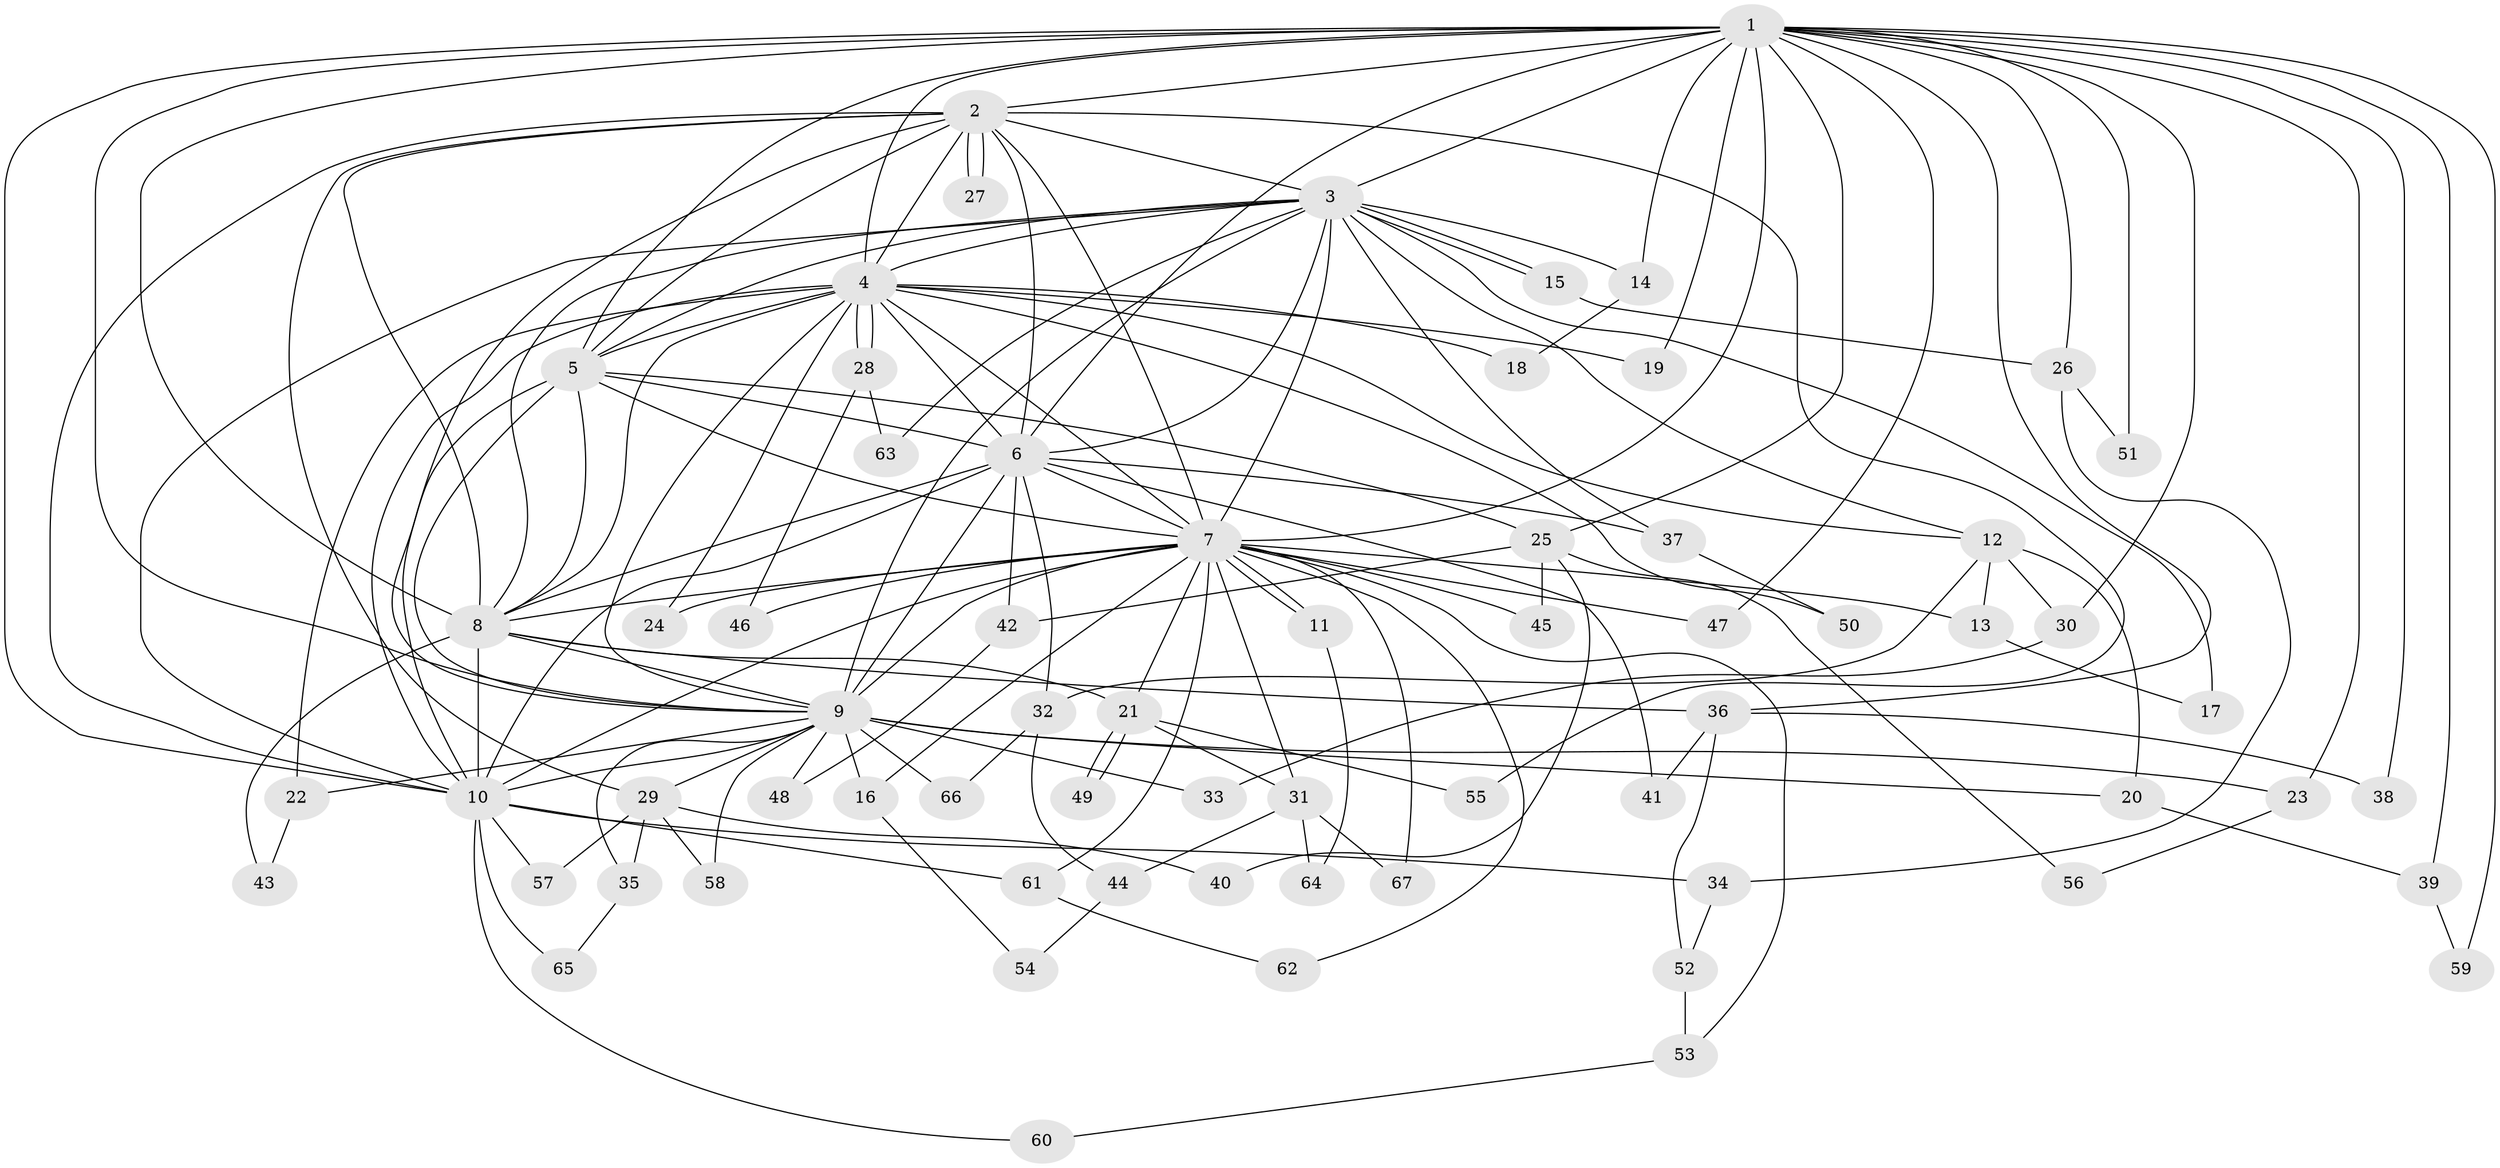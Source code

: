 // coarse degree distribution, {19: 0.021739130434782608, 10: 0.021739130434782608, 24: 0.021739130434782608, 14: 0.021739130434782608, 12: 0.043478260869565216, 17: 0.021739130434782608, 2: 0.41304347826086957, 6: 0.06521739130434782, 3: 0.2391304347826087, 4: 0.10869565217391304, 1: 0.021739130434782608}
// Generated by graph-tools (version 1.1) at 2025/23/03/03/25 07:23:46]
// undirected, 67 vertices, 159 edges
graph export_dot {
graph [start="1"]
  node [color=gray90,style=filled];
  1;
  2;
  3;
  4;
  5;
  6;
  7;
  8;
  9;
  10;
  11;
  12;
  13;
  14;
  15;
  16;
  17;
  18;
  19;
  20;
  21;
  22;
  23;
  24;
  25;
  26;
  27;
  28;
  29;
  30;
  31;
  32;
  33;
  34;
  35;
  36;
  37;
  38;
  39;
  40;
  41;
  42;
  43;
  44;
  45;
  46;
  47;
  48;
  49;
  50;
  51;
  52;
  53;
  54;
  55;
  56;
  57;
  58;
  59;
  60;
  61;
  62;
  63;
  64;
  65;
  66;
  67;
  1 -- 2;
  1 -- 3;
  1 -- 4;
  1 -- 5;
  1 -- 6;
  1 -- 7;
  1 -- 8;
  1 -- 9;
  1 -- 10;
  1 -- 14;
  1 -- 19;
  1 -- 23;
  1 -- 25;
  1 -- 26;
  1 -- 30;
  1 -- 36;
  1 -- 38;
  1 -- 39;
  1 -- 47;
  1 -- 51;
  1 -- 59;
  2 -- 3;
  2 -- 4;
  2 -- 5;
  2 -- 6;
  2 -- 7;
  2 -- 8;
  2 -- 9;
  2 -- 10;
  2 -- 27;
  2 -- 27;
  2 -- 29;
  2 -- 55;
  3 -- 4;
  3 -- 5;
  3 -- 6;
  3 -- 7;
  3 -- 8;
  3 -- 9;
  3 -- 10;
  3 -- 12;
  3 -- 14;
  3 -- 15;
  3 -- 15;
  3 -- 17;
  3 -- 37;
  3 -- 63;
  4 -- 5;
  4 -- 6;
  4 -- 7;
  4 -- 8;
  4 -- 9;
  4 -- 10;
  4 -- 12;
  4 -- 18;
  4 -- 19;
  4 -- 22;
  4 -- 24;
  4 -- 28;
  4 -- 28;
  4 -- 50;
  5 -- 6;
  5 -- 7;
  5 -- 8;
  5 -- 9;
  5 -- 10;
  5 -- 25;
  6 -- 7;
  6 -- 8;
  6 -- 9;
  6 -- 10;
  6 -- 32;
  6 -- 37;
  6 -- 41;
  6 -- 42;
  7 -- 8;
  7 -- 9;
  7 -- 10;
  7 -- 11;
  7 -- 11;
  7 -- 13;
  7 -- 16;
  7 -- 21;
  7 -- 24;
  7 -- 31;
  7 -- 45;
  7 -- 46;
  7 -- 47;
  7 -- 53;
  7 -- 61;
  7 -- 62;
  7 -- 67;
  8 -- 9;
  8 -- 10;
  8 -- 21;
  8 -- 36;
  8 -- 43;
  9 -- 10;
  9 -- 16;
  9 -- 20;
  9 -- 22;
  9 -- 23;
  9 -- 29;
  9 -- 33;
  9 -- 35;
  9 -- 48;
  9 -- 58;
  9 -- 66;
  10 -- 34;
  10 -- 57;
  10 -- 60;
  10 -- 61;
  10 -- 65;
  11 -- 64;
  12 -- 13;
  12 -- 20;
  12 -- 30;
  12 -- 32;
  13 -- 17;
  14 -- 18;
  15 -- 26;
  16 -- 54;
  20 -- 39;
  21 -- 31;
  21 -- 49;
  21 -- 49;
  21 -- 55;
  22 -- 43;
  23 -- 56;
  25 -- 40;
  25 -- 42;
  25 -- 45;
  25 -- 56;
  26 -- 34;
  26 -- 51;
  28 -- 46;
  28 -- 63;
  29 -- 35;
  29 -- 40;
  29 -- 57;
  29 -- 58;
  30 -- 33;
  31 -- 44;
  31 -- 64;
  31 -- 67;
  32 -- 44;
  32 -- 66;
  34 -- 52;
  35 -- 65;
  36 -- 38;
  36 -- 41;
  36 -- 52;
  37 -- 50;
  39 -- 59;
  42 -- 48;
  44 -- 54;
  52 -- 53;
  53 -- 60;
  61 -- 62;
}
